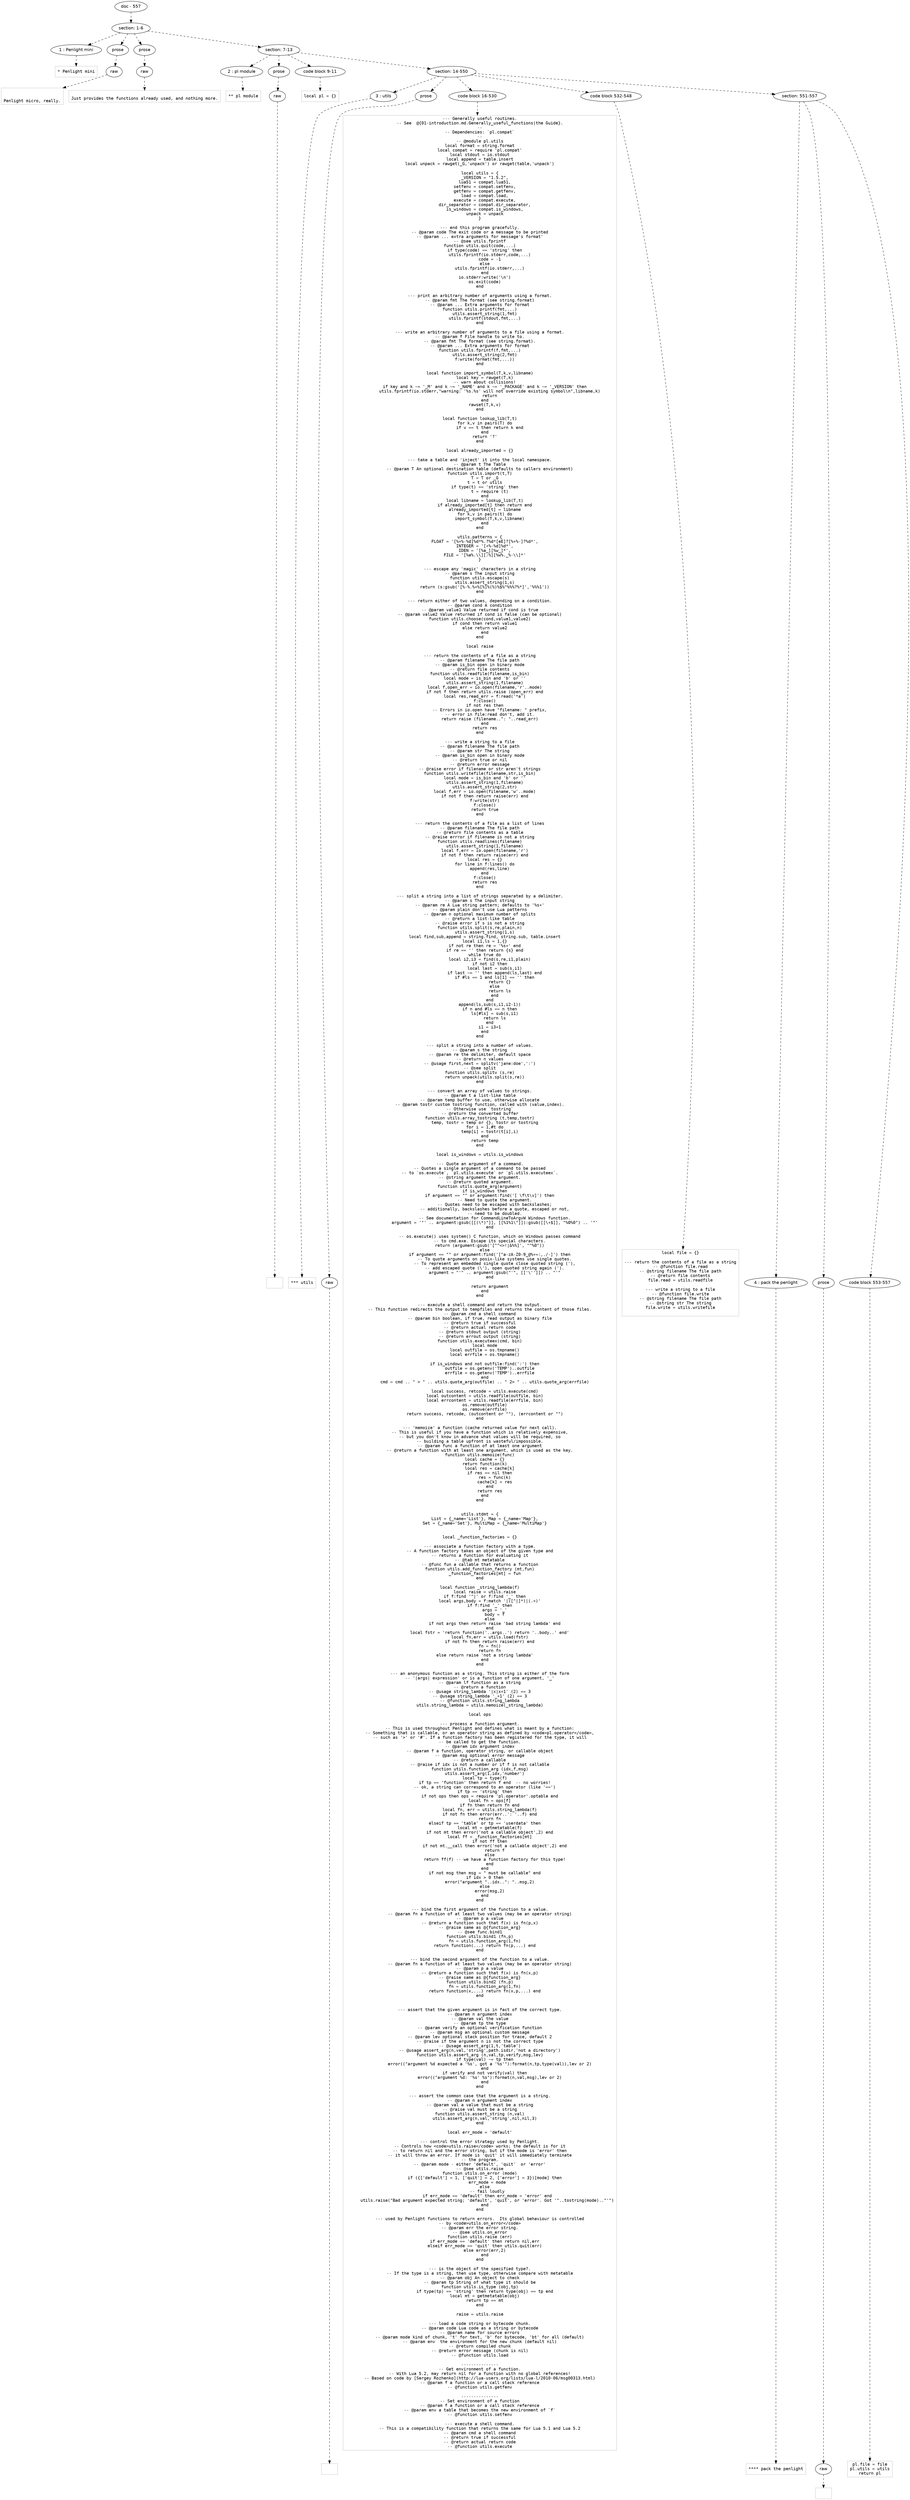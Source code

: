 digraph lpegNode {

node [fontname=Helvetica]
edge [style=dashed]

doc_0 [label="doc - 557"]


doc_0 -> { section_1}
{rank=same; section_1}

section_1 [label="section: 1-6"]


// END RANK doc_0

section_1 -> { header_2 prose_3 prose_4 section_5}
{rank=same; header_2 prose_3 prose_4 section_5}

header_2 [label="1 : Penlight mini"]

prose_3 [label="prose"]

prose_4 [label="prose"]

section_5 [label="section: 7-13"]


// END RANK section_1

header_2 -> leaf_6
leaf_6  [color=Gray,shape=rectangle,fontname=Inconsolata,label="* Penlight mini"]
// END RANK header_2

prose_3 -> { raw_7}
{rank=same; raw_7}

raw_7 [label="raw"]


// END RANK prose_3

raw_7 -> leaf_8
leaf_8  [color=Gray,shape=rectangle,fontname=Inconsolata,label="

Penlight micro, really.
"]
// END RANK raw_7

prose_4 -> { raw_9}
{rank=same; raw_9}

raw_9 [label="raw"]


// END RANK prose_4

raw_9 -> leaf_10
leaf_10  [color=Gray,shape=rectangle,fontname=Inconsolata,label="
Just provides the functions already used, and nothing more.
"]
// END RANK raw_9

section_5 -> { header_11 prose_12 codeblock_13 section_14}
{rank=same; header_11 prose_12 codeblock_13 section_14}

header_11 [label="2 : pl module"]

prose_12 [label="prose"]

codeblock_13 [label="code block 9-11"]

section_14 [label="section: 14-550"]


// END RANK section_5

header_11 -> leaf_15
leaf_15  [color=Gray,shape=rectangle,fontname=Inconsolata,label="** pl module"]
// END RANK header_11

prose_12 -> { raw_16}
{rank=same; raw_16}

raw_16 [label="raw"]


// END RANK prose_12

raw_16 -> leaf_17
leaf_17  [color=Gray,shape=rectangle,fontname=Inconsolata,label="
"]
// END RANK raw_16

codeblock_13 -> leaf_18
leaf_18  [color=Gray,shape=rectangle,fontname=Inconsolata,label="local pl = {}"]
// END RANK codeblock_13

section_14 -> { header_19 prose_20 codeblock_21 codeblock_22 section_23}
{rank=same; header_19 prose_20 codeblock_21 codeblock_22 section_23}

header_19 [label="3 : utils"]

prose_20 [label="prose"]

codeblock_21 [label="code block 16-530"]

codeblock_22 [label="code block 532-548"]

section_23 [label="section: 551-557"]


// END RANK section_14

header_19 -> leaf_24
leaf_24  [color=Gray,shape=rectangle,fontname=Inconsolata,label="*** utils"]
// END RANK header_19

prose_20 -> { raw_25}
{rank=same; raw_25}

raw_25 [label="raw"]


// END RANK prose_20

raw_25 -> leaf_26
leaf_26  [color=Gray,shape=rectangle,fontname=Inconsolata,label="
"]
// END RANK raw_25

codeblock_21 -> leaf_27
leaf_27  [color=Gray,shape=rectangle,fontname=Inconsolata,label="--- Generally useful routines.
-- See  @{01-introduction.md.Generally_useful_functions|the Guide}.
--
-- Dependencies: `pl.compat`
--
-- @module pl.utils
local format = string.format
local compat = require 'pl.compat'
local stdout = io.stdout
local append = table.insert
local unpack = rawget(_G,'unpack') or rawget(table,'unpack')

local utils = {
    _VERSION = \"1.5.2\",
    lua51 = compat.lua51,
    setfenv = compat.setfenv,
    getfenv = compat.getfenv,
    load = compat.load,
    execute = compat.execute,
    dir_separator = compat.dir_separator,
    is_windows = compat.is_windows,
    unpack = unpack
}

--- end this program gracefully.
-- @param code The exit code or a message to be printed
-- @param ... extra arguments for message's format'
-- @see utils.fprintf
function utils.quit(code,...)
    if type(code) == 'string' then
        utils.fprintf(io.stderr,code,...)
        code = -1
    else
        utils.fprintf(io.stderr,...)
    end
    io.stderr:write('\\n')
    os.exit(code)
end

--- print an arbitrary number of arguments using a format.
-- @param fmt The format (see string.format)
-- @param ... Extra arguments for format
function utils.printf(fmt,...)
    utils.assert_string(1,fmt)
    utils.fprintf(stdout,fmt,...)
end

--- write an arbitrary number of arguments to a file using a format.
-- @param f File handle to write to.
-- @param fmt The format (see string.format).
-- @param ... Extra arguments for format
function utils.fprintf(f,fmt,...)
    utils.assert_string(2,fmt)
    f:write(format(fmt,...))
end

local function import_symbol(T,k,v,libname)
    local key = rawget(T,k)
    -- warn about collisions!
    if key and k ~= '_M' and k ~= '_NAME' and k ~= '_PACKAGE' and k ~= '_VERSION' then
        utils.fprintf(io.stderr,\"warning: '%s.%s' will not override existing symbol\\n\",libname,k)
        return
    end
    rawset(T,k,v)
end

local function lookup_lib(T,t)
    for k,v in pairs(T) do
        if v == t then return k end
    end
    return '?'
end

local already_imported = {}

--- take a table and 'inject' it into the local namespace.
-- @param t The Table
-- @param T An optional destination table (defaults to callers environment)
function utils.import(t,T)
    T = T or _G
    t = t or utils
    if type(t) == 'string' then
        t = require (t)
    end
    local libname = lookup_lib(T,t)
    if already_imported[t] then return end
    already_imported[t] = libname
    for k,v in pairs(t) do
        import_symbol(T,k,v,libname)
    end
end

utils.patterns = {
    FLOAT = '[%+%-%d]%d*%.?%d*[eE]?[%+%-]?%d*',
    INTEGER = '[+%-%d]%d*',
    IDEN = '[%a_][%w_]*',
    FILE = '[%a%.\\\\][:%][%w%._%-\\\\]*'
}

--- escape any 'magic' characters in a string
-- @param s The input string
function utils.escape(s)
    utils.assert_string(1,s)
    return (s:gsub('[%-%.%+%[%]%(%)%$%^%%%?%*]','%%%1'))
end

--- return either of two values, depending on a condition.
-- @param cond A condition
-- @param value1 Value returned if cond is true
-- @param value2 Value returned if cond is false (can be optional)
function utils.choose(cond,value1,value2)
    if cond then return value1
    else return value2
    end
end

local raise

--- return the contents of a file as a string
-- @param filename The file path
-- @param is_bin open in binary mode
-- @return file contents
function utils.readfile(filename,is_bin)
    local mode = is_bin and 'b' or ''
    utils.assert_string(1,filename)
    local f,open_err = io.open(filename,'r'..mode)
    if not f then return utils.raise (open_err) end
    local res,read_err = f:read('*a')
    f:close()
    if not res then
        -- Errors in io.open have \"filename: \" prefix,
        -- error in file:read don't, add it.
        return raise (filename..\": \"..read_err)
    end
    return res
end

--- write a string to a file
-- @param filename The file path
-- @param str The string
-- @param is_bin open in binary mode
-- @return true or nil
-- @return error message
-- @raise error if filename or str aren't strings
function utils.writefile(filename,str,is_bin)
    local mode = is_bin and 'b' or ''
    utils.assert_string(1,filename)
    utils.assert_string(2,str)
    local f,err = io.open(filename,'w'..mode)
    if not f then return raise(err) end
    f:write(str)
    f:close()
    return true
end

--- return the contents of a file as a list of lines
-- @param filename The file path
-- @return file contents as a table
-- @raise errror if filename is not a string
function utils.readlines(filename)
    utils.assert_string(1,filename)
    local f,err = io.open(filename,'r')
    if not f then return raise(err) end
    local res = {}
    for line in f:lines() do
        append(res,line)
    end
    f:close()
    return res
end

--- split a string into a list of strings separated by a delimiter.
-- @param s The input string
-- @param re A Lua string pattern; defaults to '%s+'
-- @param plain don't use Lua patterns
-- @param n optional maximum number of splits
-- @return a list-like table
-- @raise error if s is not a string
function utils.split(s,re,plain,n)
    utils.assert_string(1,s)
    local find,sub,append = string.find, string.sub, table.insert
    local i1,ls = 1,{}
    if not re then re = '%s+' end
    if re == '' then return {s} end
    while true do
        local i2,i3 = find(s,re,i1,plain)
        if not i2 then
            local last = sub(s,i1)
            if last ~= '' then append(ls,last) end
            if #ls == 1 and ls[1] == '' then
                return {}
            else
                return ls
            end
        end
        append(ls,sub(s,i1,i2-1))
        if n and #ls == n then
            ls[#ls] = sub(s,i1)
            return ls
        end
        i1 = i3+1
    end
end

--- split a string into a number of values.
-- @param s the string
-- @param re the delimiter, default space
-- @return n values
-- @usage first,next = splitv('jane:doe',':')
-- @see split
function utils.splitv (s,re)
    return unpack(utils.split(s,re))
end

--- convert an array of values to strings.
-- @param t a list-like table
-- @param temp buffer to use, otherwise allocate
-- @param tostr custom tostring function, called with (value,index).
-- Otherwise use `tostring`
-- @return the converted buffer
function utils.array_tostring (t,temp,tostr)
    temp, tostr = temp or {}, tostr or tostring
    for i = 1,#t do
        temp[i] = tostr(t[i],i)
    end
    return temp
end

local is_windows = utils.is_windows

--- Quote an argument of a command.
-- Quotes a single argument of a command to be passed
-- to `os.execute`, `pl.utils.execute` or `pl.utils.executeex`.
-- @string argument the argument.
-- @return quoted argument.
function utils.quote_arg(argument)
    if is_windows then
        if argument == \"\" or argument:find('[ \\f\\t\\v]') then
            -- Need to quote the argument.
            -- Quotes need to be escaped with backslashes;
            -- additionally, backslashes before a quote, escaped or not,
            -- need to be doubled.
            -- See documentation for CommandLineToArgvW Windows function.
            argument = '\"' .. argument:gsub([[(\\*)\"]], [[%1%1\\\"]]):gsub([[\\+$]], \"%0%0\") .. '\"'
        end

        -- os.execute() uses system() C function, which on Windows passes command
        -- to cmd.exe. Escape its special characters.
        return (argument:gsub('[\"^<>!|&%%]', \"^%0\"))
    else
        if argument == \"\" or argument:find('[^a-zA-Z0-9_@%+=:,./-]') then
            -- To quote arguments on posix-like systems use single quotes.
            -- To represent an embedded single quote close quoted string ('),
            -- add escaped quote (\\'), open quoted string again (').
            argument = \"'\" .. argument:gsub(\"'\", [['\\'']]) .. \"'\"
        end

        return argument
    end
end

--- execute a shell command and return the output.
-- This function redirects the output to tempfiles and returns the content of those files.
-- @param cmd a shell command
-- @param bin boolean, if true, read output as binary file
-- @return true if successful
-- @return actual return code
-- @return stdout output (string)
-- @return errout output (string)
function utils.executeex(cmd, bin)
    local mode
    local outfile = os.tmpname()
    local errfile = os.tmpname()

    if is_windows and not outfile:find(':') then
        outfile = os.getenv('TEMP')..outfile
        errfile = os.getenv('TEMP')..errfile
    end
    cmd = cmd .. \" > \" .. utils.quote_arg(outfile) .. \" 2> \" .. utils.quote_arg(errfile)

    local success, retcode = utils.execute(cmd)
    local outcontent = utils.readfile(outfile, bin)
    local errcontent = utils.readfile(errfile, bin)
    os.remove(outfile)
    os.remove(errfile)
    return success, retcode, (outcontent or \"\"), (errcontent or \"\")
end

--- 'memoize' a function (cache returned value for next call).
-- This is useful if you have a function which is relatively expensive,
-- but you don't know in advance what values will be required, so
-- building a table upfront is wasteful/impossible.
-- @param func a function of at least one argument
-- @return a function with at least one argument, which is used as the key.
function utils.memoize(func)
    local cache = {}
    return function(k)
        local res = cache[k]
        if res == nil then
            res = func(k)
            cache[k] = res
        end
        return res
    end
end


utils.stdmt = {
    List = {_name='List'}, Map = {_name='Map'},
    Set = {_name='Set'}, MultiMap = {_name='MultiMap'}
}

local _function_factories = {}

--- associate a function factory with a type.
-- A function factory takes an object of the given type and
-- returns a function for evaluating it
-- @tab mt metatable
-- @func fun a callable that returns a function
function utils.add_function_factory (mt,fun)
    _function_factories[mt] = fun
end

local function _string_lambda(f)
    local raise = utils.raise
    if f:find '^|' or f:find '_' then
        local args,body = f:match '|([^|]*)|(.+)'
        if f:find '_' then
            args = '_'
            body = f
        else
            if not args then return raise 'bad string lambda' end
        end
        local fstr = 'return function('..args..') return '..body..' end'
        local fn,err = utils.load(fstr)
        if not fn then return raise(err) end
        fn = fn()
        return fn
    else return raise 'not a string lambda'
    end
end

--- an anonymous function as a string. This string is either of the form
-- '|args| expression' or is a function of one argument, '_'
-- @param lf function as a string
-- @return a function
-- @usage string_lambda '|x|x+1' (2) == 3
-- @usage string_lambda '_+1' (2) == 3
-- @function utils.string_lambda
utils.string_lambda = utils.memoize(_string_lambda)

local ops

--- process a function argument.
-- This is used throughout Penlight and defines what is meant by a function:
-- Something that is callable, or an operator string as defined by <code>pl.operator</code>,
-- such as '>' or '#'. If a function factory has been registered for the type, it will
-- be called to get the function.
-- @param idx argument index
-- @param f a function, operator string, or callable object
-- @param msg optional error message
-- @return a callable
-- @raise if idx is not a number or if f is not callable
function utils.function_arg (idx,f,msg)
    utils.assert_arg(1,idx,'number')
    local tp = type(f)
    if tp == 'function' then return f end  -- no worries!
    -- ok, a string can correspond to an operator (like '==')
    if tp == 'string' then
        if not ops then ops = require 'pl.operator'.optable end
        local fn = ops[f]
        if fn then return fn end
        local fn, err = utils.string_lambda(f)
        if not fn then error(err..': '..f) end
        return fn
    elseif tp == 'table' or tp == 'userdata' then
        local mt = getmetatable(f)
        if not mt then error('not a callable object',2) end
        local ff = _function_factories[mt]
        if not ff then
            if not mt.__call then error('not a callable object',2) end
            return f
        else
            return ff(f) -- we have a function factory for this type!
        end
    end
    if not msg then msg = \" must be callable\" end
    if idx > 0 then
        error(\"argument \"..idx..\": \"..msg,2)
    else
        error(msg,2)
    end
end

--- bind the first argument of the function to a value.
-- @param fn a function of at least two values (may be an operator string)
-- @param p a value
-- @return a function such that f(x) is fn(p,x)
-- @raise same as @{function_arg}
-- @see func.bind1
function utils.bind1 (fn,p)
    fn = utils.function_arg(1,fn)
    return function(...) return fn(p,...) end
end

--- bind the second argument of the function to a value.
-- @param fn a function of at least two values (may be an operator string)
-- @param p a value
-- @return a function such that f(x) is fn(x,p)
-- @raise same as @{function_arg}
function utils.bind2 (fn,p)
    fn = utils.function_arg(1,fn)
    return function(x,...) return fn(x,p,...) end
end


--- assert that the given argument is in fact of the correct type.
-- @param n argument index
-- @param val the value
-- @param tp the type
-- @param verify an optional verification function
-- @param msg an optional custom message
-- @param lev optional stack position for trace, default 2
-- @raise if the argument n is not the correct type
-- @usage assert_arg(1,t,'table')
-- @usage assert_arg(n,val,'string',path.isdir,'not a directory')
function utils.assert_arg (n,val,tp,verify,msg,lev)
    if type(val) ~= tp then
        error((\"argument %d expected a '%s', got a '%s'\"):format(n,tp,type(val)),lev or 2)
    end
    if verify and not verify(val) then
        error((\"argument %d: '%s' %s\"):format(n,val,msg),lev or 2)
    end
end

--- assert the common case that the argument is a string.
-- @param n argument index
-- @param val a value that must be a string
-- @raise val must be a string
function utils.assert_string (n,val)
    utils.assert_arg(n,val,'string',nil,nil,3)
end

local err_mode = 'default'

--- control the error strategy used by Penlight.
-- Controls how <code>utils.raise</code> works; the default is for it
-- to return nil and the error string, but if the mode is 'error' then
-- it will throw an error. If mode is 'quit' it will immediately terminate
-- the program.
-- @param mode - either 'default', 'quit'  or 'error'
-- @see utils.raise
function utils.on_error (mode)
    if ({['default'] = 1, ['quit'] = 2, ['error'] = 3})[mode] then
      err_mode = mode
    else
      -- fail loudly
      if err_mode == 'default' then err_mode = 'error' end
      utils.raise(\"Bad argument expected string; 'default', 'quit', or 'error'. Got '\"..tostring(mode)..\"'\")
    end
end

--- used by Penlight functions to return errors.  Its global behaviour is controlled
-- by <code>utils.on_error</code>
-- @param err the error string.
-- @see utils.on_error
function utils.raise (err)
    if err_mode == 'default' then return nil,err
    elseif err_mode == 'quit' then utils.quit(err)
    else error(err,2)
    end
end

--- is the object of the specified type?.
-- If the type is a string, then use type, otherwise compare with metatable
-- @param obj An object to check
-- @param tp String of what type it should be
function utils.is_type (obj,tp)
    if type(tp) == 'string' then return type(obj) == tp end
    local mt = getmetatable(obj)
    return tp == mt
end

raise = utils.raise

--- load a code string or bytecode chunk.
-- @param code Lua code as a string or bytecode
-- @param name for source errors
-- @param mode kind of chunk, 't' for text, 'b' for bytecode, 'bt' for all (default)
-- @param env  the environment for the new chunk (default nil)
-- @return compiled chunk
-- @return error message (chunk is nil)
-- @function utils.load

---------------
-- Get environment of a function.
-- With Lua 5.2, may return nil for a function with no global references!
-- Based on code by [Sergey Rozhenko](http://lua-users.org/lists/lua-l/2010-06/msg00313.html)
-- @param f a function or a call stack reference
-- @function utils.getfenv

---------------
-- Set environment of a function
-- @param f a function or a call stack reference
-- @param env a table that becomes the new environment of `f`
-- @function utils.setfenv

--- execute a shell command.
-- This is a compatibility function that returns the same for Lua 5.1 and Lua 5.2
-- @param cmd a shell command
-- @return true if successful
-- @return actual return code
-- @function utils.execute"]
// END RANK codeblock_21

codeblock_22 -> leaf_28
leaf_28  [color=Gray,shape=rectangle,fontname=Inconsolata,label="local file = {}

--- return the contents of a file as a string
-- @function file.read
-- @string filename The file path
-- @return file contents
file.read = utils.readfile

--- write a string to a file
-- @function file.write
-- @string filename The file path
-- @string str The string
file.write = utils.writefile

"]
// END RANK codeblock_22

section_23 -> { header_29 prose_30 codeblock_31}
{rank=same; header_29 prose_30 codeblock_31}

header_29 [label="4 : pack the penlight"]

prose_30 [label="prose"]

codeblock_31 [label="code block 553-557"]


// END RANK section_23

header_29 -> leaf_32
leaf_32  [color=Gray,shape=rectangle,fontname=Inconsolata,label="**** pack the penlight"]
// END RANK header_29

prose_30 -> { raw_33}
{rank=same; raw_33}

raw_33 [label="raw"]


// END RANK prose_30

raw_33 -> leaf_34
leaf_34  [color=Gray,shape=rectangle,fontname=Inconsolata,label="
"]
// END RANK raw_33

codeblock_31 -> leaf_35
leaf_35  [color=Gray,shape=rectangle,fontname=Inconsolata,label="pl.file = file
pl.utils = utils
return pl"]
// END RANK codeblock_31


}
